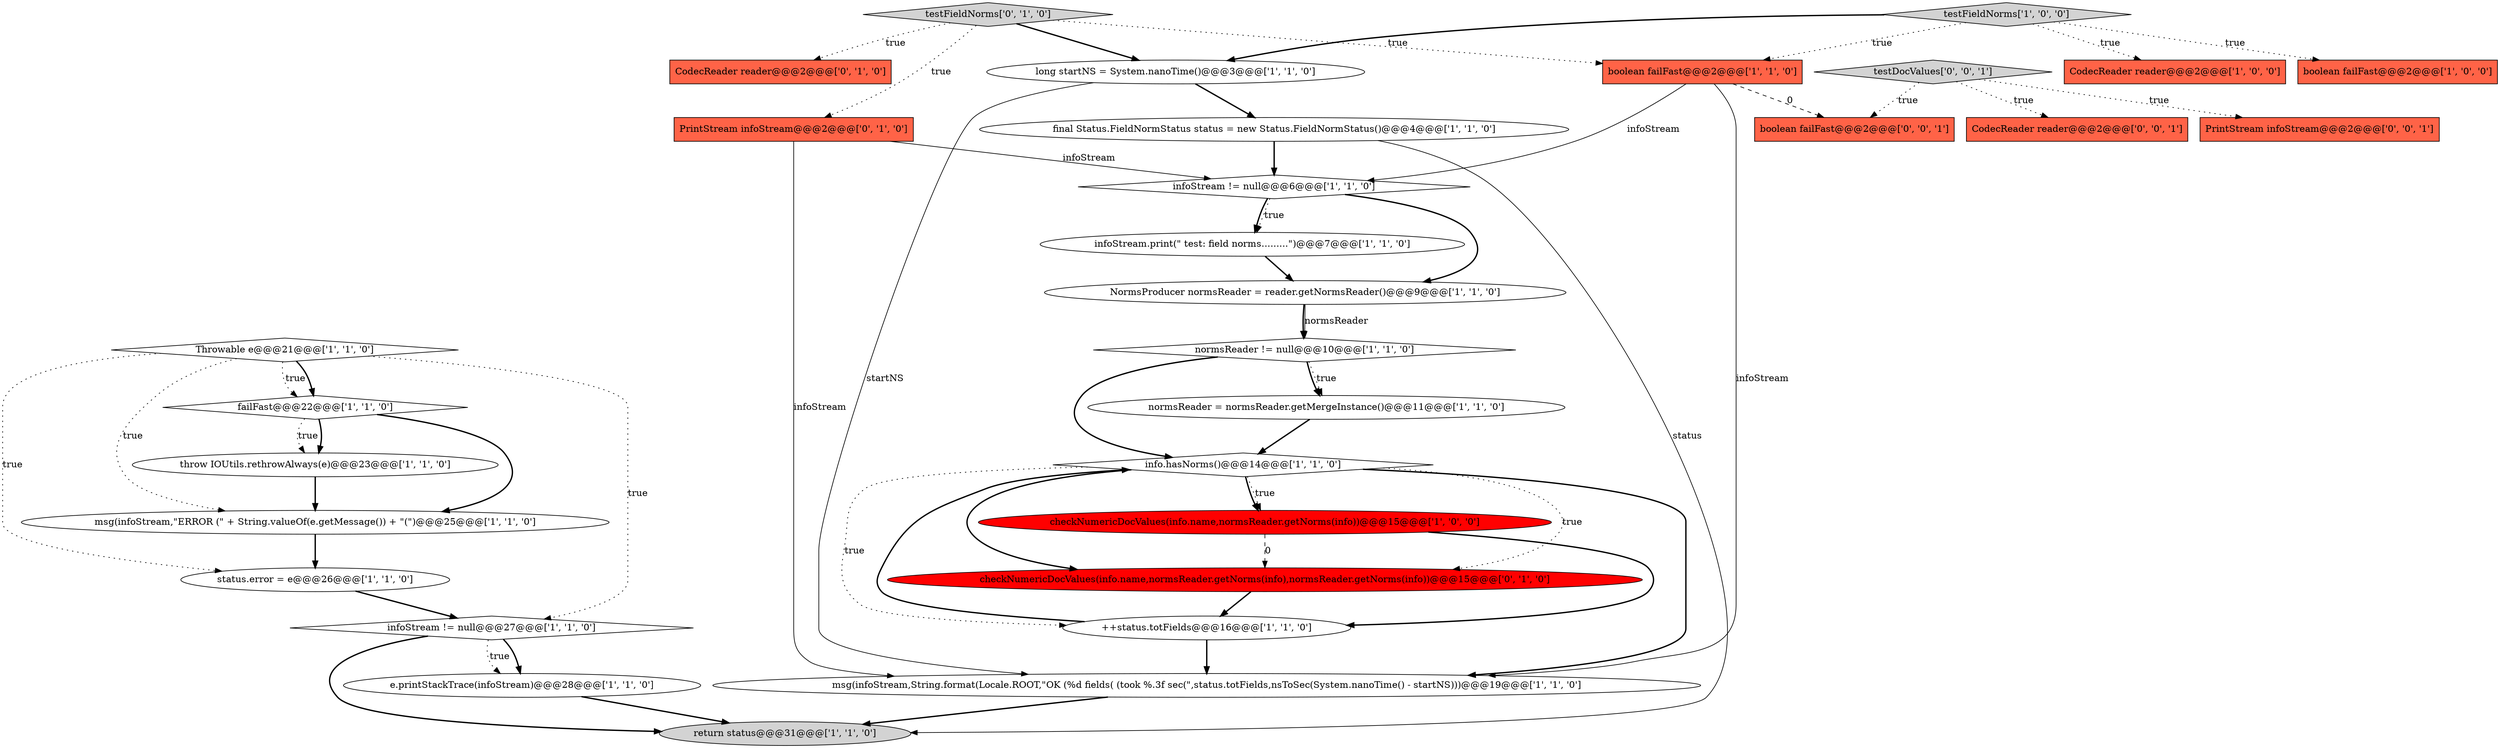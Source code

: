 digraph {
26 [style = filled, label = "CodecReader reader@@@2@@@['0', '1', '0']", fillcolor = tomato, shape = box image = "AAA0AAABBB2BBB"];
6 [style = filled, label = "infoStream != null@@@27@@@['1', '1', '0']", fillcolor = white, shape = diamond image = "AAA0AAABBB1BBB"];
7 [style = filled, label = "checkNumericDocValues(info.name,normsReader.getNorms(info))@@@15@@@['1', '0', '0']", fillcolor = red, shape = ellipse image = "AAA1AAABBB1BBB"];
13 [style = filled, label = "info.hasNorms()@@@14@@@['1', '1', '0']", fillcolor = white, shape = diamond image = "AAA0AAABBB1BBB"];
0 [style = filled, label = "infoStream.print(\" test: field norms.........\")@@@7@@@['1', '1', '0']", fillcolor = white, shape = ellipse image = "AAA0AAABBB1BBB"];
30 [style = filled, label = "boolean failFast@@@2@@@['0', '0', '1']", fillcolor = tomato, shape = box image = "AAA0AAABBB3BBB"];
23 [style = filled, label = "testFieldNorms['0', '1', '0']", fillcolor = lightgray, shape = diamond image = "AAA0AAABBB2BBB"];
12 [style = filled, label = "failFast@@@22@@@['1', '1', '0']", fillcolor = white, shape = diamond image = "AAA0AAABBB1BBB"];
15 [style = filled, label = "CodecReader reader@@@2@@@['1', '0', '0']", fillcolor = tomato, shape = box image = "AAA0AAABBB1BBB"];
22 [style = filled, label = "final Status.FieldNormStatus status = new Status.FieldNormStatus()@@@4@@@['1', '1', '0']", fillcolor = white, shape = ellipse image = "AAA0AAABBB1BBB"];
27 [style = filled, label = "testDocValues['0', '0', '1']", fillcolor = lightgray, shape = diamond image = "AAA0AAABBB3BBB"];
18 [style = filled, label = "status.error = e@@@26@@@['1', '1', '0']", fillcolor = white, shape = ellipse image = "AAA0AAABBB1BBB"];
19 [style = filled, label = "msg(infoStream,String.format(Locale.ROOT,\"OK (%d fields( (took %.3f sec(\",status.totFields,nsToSec(System.nanoTime() - startNS)))@@@19@@@['1', '1', '0']", fillcolor = white, shape = ellipse image = "AAA0AAABBB1BBB"];
1 [style = filled, label = "normsReader != null@@@10@@@['1', '1', '0']", fillcolor = white, shape = diamond image = "AAA0AAABBB1BBB"];
29 [style = filled, label = "CodecReader reader@@@2@@@['0', '0', '1']", fillcolor = tomato, shape = box image = "AAA0AAABBB3BBB"];
17 [style = filled, label = "e.printStackTrace(infoStream)@@@28@@@['1', '1', '0']", fillcolor = white, shape = ellipse image = "AAA0AAABBB1BBB"];
2 [style = filled, label = "NormsProducer normsReader = reader.getNormsReader()@@@9@@@['1', '1', '0']", fillcolor = white, shape = ellipse image = "AAA0AAABBB1BBB"];
14 [style = filled, label = "boolean failFast@@@2@@@['1', '0', '0']", fillcolor = tomato, shape = box image = "AAA0AAABBB1BBB"];
10 [style = filled, label = "return status@@@31@@@['1', '1', '0']", fillcolor = lightgray, shape = ellipse image = "AAA0AAABBB1BBB"];
16 [style = filled, label = "throw IOUtils.rethrowAlways(e)@@@23@@@['1', '1', '0']", fillcolor = white, shape = ellipse image = "AAA0AAABBB1BBB"];
5 [style = filled, label = "long startNS = System.nanoTime()@@@3@@@['1', '1', '0']", fillcolor = white, shape = ellipse image = "AAA0AAABBB1BBB"];
9 [style = filled, label = "Throwable e@@@21@@@['1', '1', '0']", fillcolor = white, shape = diamond image = "AAA0AAABBB1BBB"];
24 [style = filled, label = "checkNumericDocValues(info.name,normsReader.getNorms(info),normsReader.getNorms(info))@@@15@@@['0', '1', '0']", fillcolor = red, shape = ellipse image = "AAA1AAABBB2BBB"];
25 [style = filled, label = "PrintStream infoStream@@@2@@@['0', '1', '0']", fillcolor = tomato, shape = box image = "AAA0AAABBB2BBB"];
20 [style = filled, label = "boolean failFast@@@2@@@['1', '1', '0']", fillcolor = tomato, shape = box image = "AAA0AAABBB1BBB"];
8 [style = filled, label = "infoStream != null@@@6@@@['1', '1', '0']", fillcolor = white, shape = diamond image = "AAA0AAABBB1BBB"];
28 [style = filled, label = "PrintStream infoStream@@@2@@@['0', '0', '1']", fillcolor = tomato, shape = box image = "AAA0AAABBB3BBB"];
3 [style = filled, label = "++status.totFields@@@16@@@['1', '1', '0']", fillcolor = white, shape = ellipse image = "AAA0AAABBB1BBB"];
21 [style = filled, label = "normsReader = normsReader.getMergeInstance()@@@11@@@['1', '1', '0']", fillcolor = white, shape = ellipse image = "AAA0AAABBB1BBB"];
11 [style = filled, label = "testFieldNorms['1', '0', '0']", fillcolor = lightgray, shape = diamond image = "AAA0AAABBB1BBB"];
4 [style = filled, label = "msg(infoStream,\"ERROR (\" + String.valueOf(e.getMessage()) + \"(\")@@@25@@@['1', '1', '0']", fillcolor = white, shape = ellipse image = "AAA0AAABBB1BBB"];
6->17 [style = bold, label=""];
17->10 [style = bold, label=""];
13->24 [style = dotted, label="true"];
9->12 [style = dotted, label="true"];
22->10 [style = solid, label="status"];
20->8 [style = solid, label="infoStream"];
20->19 [style = solid, label="infoStream"];
13->24 [style = bold, label=""];
23->5 [style = bold, label=""];
13->3 [style = dotted, label="true"];
2->1 [style = bold, label=""];
0->2 [style = bold, label=""];
11->14 [style = dotted, label="true"];
1->21 [style = dotted, label="true"];
19->10 [style = bold, label=""];
4->18 [style = bold, label=""];
12->16 [style = bold, label=""];
13->7 [style = dotted, label="true"];
9->6 [style = dotted, label="true"];
25->19 [style = solid, label="infoStream"];
1->13 [style = bold, label=""];
6->17 [style = dotted, label="true"];
7->3 [style = bold, label=""];
5->19 [style = solid, label="startNS"];
22->8 [style = bold, label=""];
8->0 [style = bold, label=""];
27->28 [style = dotted, label="true"];
11->20 [style = dotted, label="true"];
11->5 [style = bold, label=""];
23->20 [style = dotted, label="true"];
13->19 [style = bold, label=""];
23->26 [style = dotted, label="true"];
27->30 [style = dotted, label="true"];
8->2 [style = bold, label=""];
3->19 [style = bold, label=""];
12->4 [style = bold, label=""];
18->6 [style = bold, label=""];
12->16 [style = dotted, label="true"];
1->21 [style = bold, label=""];
13->7 [style = bold, label=""];
27->29 [style = dotted, label="true"];
6->10 [style = bold, label=""];
7->24 [style = dashed, label="0"];
20->30 [style = dashed, label="0"];
3->13 [style = bold, label=""];
9->4 [style = dotted, label="true"];
9->18 [style = dotted, label="true"];
8->0 [style = dotted, label="true"];
25->8 [style = solid, label="infoStream"];
9->12 [style = bold, label=""];
16->4 [style = bold, label=""];
11->15 [style = dotted, label="true"];
5->22 [style = bold, label=""];
24->3 [style = bold, label=""];
23->25 [style = dotted, label="true"];
21->13 [style = bold, label=""];
2->1 [style = solid, label="normsReader"];
}
